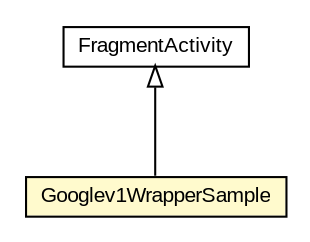 #!/usr/local/bin/dot
#
# Class diagram 
# Generated by UMLGraph version R5_6-24-gf6e263 (http://www.umlgraph.org/)
#

digraph G {
	edge [fontname="arial",fontsize=10,labelfontname="arial",labelfontsize=10];
	node [fontname="arial",fontsize=10,shape=plaintext];
	nodesep=0.25;
	ranksep=0.5;
	// org.osmdroid.google.sample.Googlev1WrapperSample
	c40769 [label=<<table title="org.osmdroid.google.sample.Googlev1WrapperSample" border="0" cellborder="1" cellspacing="0" cellpadding="2" port="p" bgcolor="lemonChiffon" href="./Googlev1WrapperSample.html">
		<tr><td><table border="0" cellspacing="0" cellpadding="1">
<tr><td align="center" balign="center"> Googlev1WrapperSample </td></tr>
		</table></td></tr>
		</table>>, URL="./Googlev1WrapperSample.html", fontname="arial", fontcolor="black", fontsize=10.0];
	//org.osmdroid.google.sample.Googlev1WrapperSample extends FragmentActivity
	c41092:p -> c40769:p [dir=back,arrowtail=empty];
	// FragmentActivity
	c41092[label=<<table title="FragmentActivity" border="0" cellborder="1" cellspacing="0" cellpadding="2" port="p" href="http://java.sun.com/j2se/1.4.2/docs/api//FragmentActivity.html">
		<tr><td><table border="0" cellspacing="0" cellpadding="1">
<tr><td align="center" balign="center"> FragmentActivity </td></tr>
		</table></td></tr>
		</table>>, fontname="arial", fontcolor="black", fontsize=10.0];
}

